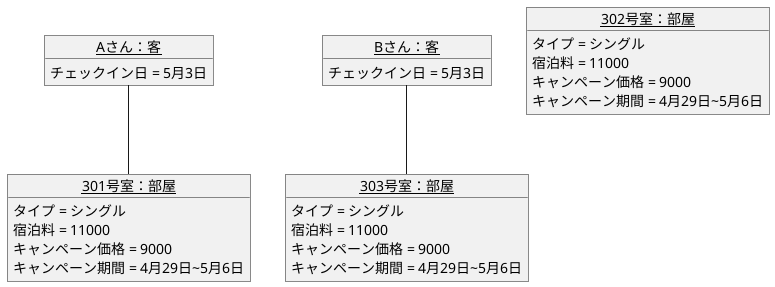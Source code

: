 @startuml
object "<u>Aさん：客</u>" as a{
チェックイン日 = 5月3日
}
object "<u>Bさん：客</u>" as b{
チェックイン日 = 5月3日
}
object "<u>301号室：部屋</u>" as 301{
タイプ = シングル
宿泊料 = 11000
キャンペーン価格 = 9000
キャンペーン期間 = 4月29日~5月6日
}
object "<u>302号室：部屋</u>" as 302{
タイプ = シングル
宿泊料 = 11000
キャンペーン価格 = 9000
キャンペーン期間 = 4月29日~5月6日
}
object "<u>303号室：部屋</u>" as 303{
タイプ = シングル
宿泊料 = 11000
キャンペーン価格 = 9000
キャンペーン期間 = 4月29日~5月6日
}
a -- 301
b -- 303
@enduml